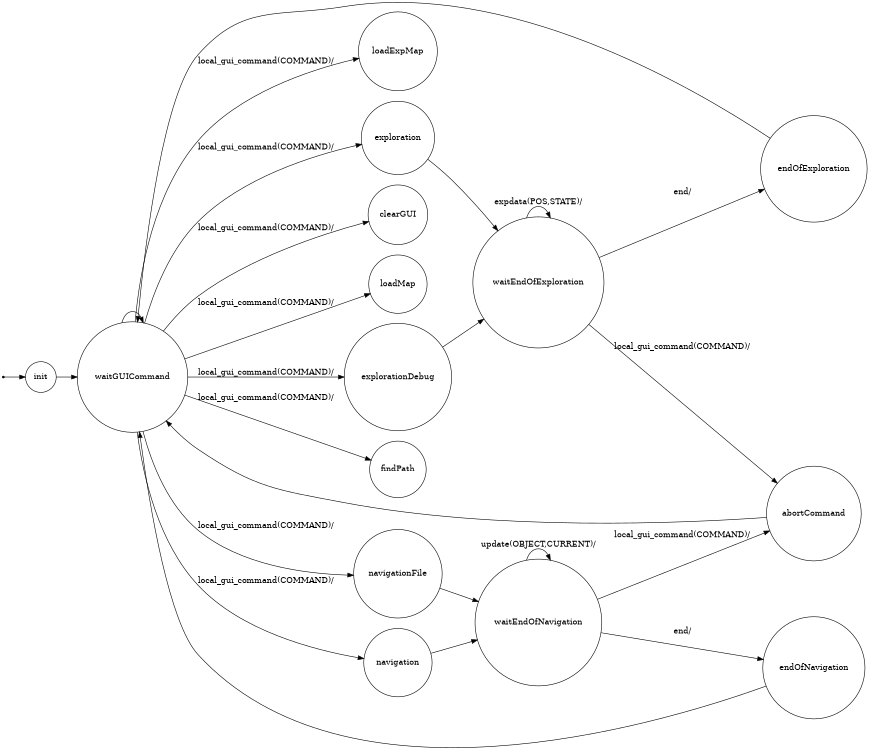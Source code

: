 /*
*
* A GraphViz DOT FSM description 
* Please use a GraphViz visualizer (like http://www.webgraphviz.com)
* 
* Generated by AM,NC,RM
*  
*/
 
digraph finite_state_machine {
  	rankdir=LR;
  	size="8,5"
  	node [shape = point]; iniziale;
  	node [shape = doublecircle]; 
  	node [shape = circle];
  	iniziale -> init [label = ""];
  	
  	
  	init -> waitGUICommand [ label = ""];
  	
  	waitGUICommand -> waitGUICommand [ label = ""];
  	waitGUICommand -> navigation [ label = "local_gui_command(COMMAND)/"];
  	waitGUICommand -> loadExpMap [ label = "local_gui_command(COMMAND)/"];
  	waitGUICommand -> exploration [ label = "local_gui_command(COMMAND)/"];
  	waitGUICommand -> clearGUI [ label = "local_gui_command(COMMAND)/"];
  	waitGUICommand -> loadMap [ label = "local_gui_command(COMMAND)/"];
  	waitGUICommand -> explorationDebug [ label = "local_gui_command(COMMAND)/"];
  	waitGUICommand -> findPath [ label = "local_gui_command(COMMAND)/"];
  	waitGUICommand -> navigationFile [ label = "local_gui_command(COMMAND)/"];
  	
  	exploration -> waitEndOfExploration [ label = ""];
  	
  	explorationDebug -> waitEndOfExploration [ label = ""];
  	
  	waitEndOfExploration -> waitEndOfExploration [ label = "expdata(POS,STATE)/"];
  	waitEndOfExploration -> endOfExploration [ label = "end/"];
  	waitEndOfExploration -> abortCommand [ label = "local_gui_command(COMMAND)/"];
  	
  	endOfExploration -> waitGUICommand [ label = ""];
  	
  	navigation -> waitEndOfNavigation [ label = ""];
  	
  	navigationFile -> waitEndOfNavigation [ label = ""];
  	
  	waitEndOfNavigation -> waitEndOfNavigation [ label = "update(OBJECT,CURRENT)/"];
  	waitEndOfNavigation -> endOfNavigation [ label = "end/"];
  	waitEndOfNavigation -> abortCommand [ label = "local_gui_command(COMMAND)/"];
  	
  	endOfNavigation -> waitGUICommand [ label = ""];
  	
  	abortCommand -> waitGUICommand [ label = ""];
}